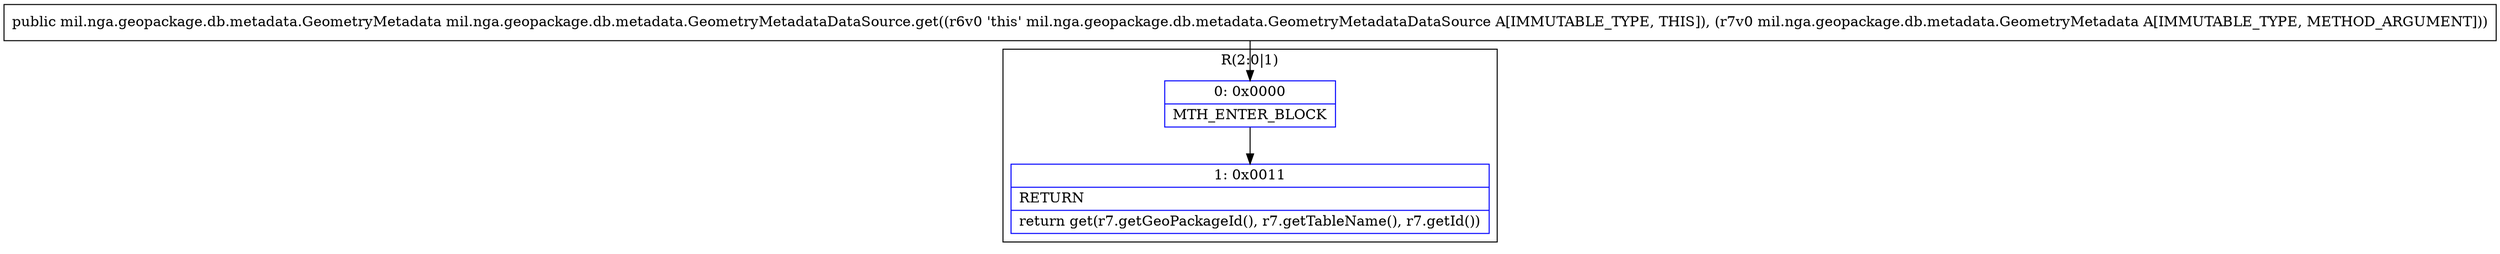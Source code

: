 digraph "CFG formil.nga.geopackage.db.metadata.GeometryMetadataDataSource.get(Lmil\/nga\/geopackage\/db\/metadata\/GeometryMetadata;)Lmil\/nga\/geopackage\/db\/metadata\/GeometryMetadata;" {
subgraph cluster_Region_335812882 {
label = "R(2:0|1)";
node [shape=record,color=blue];
Node_0 [shape=record,label="{0\:\ 0x0000|MTH_ENTER_BLOCK\l}"];
Node_1 [shape=record,label="{1\:\ 0x0011|RETURN\l|return get(r7.getGeoPackageId(), r7.getTableName(), r7.getId())\l}"];
}
MethodNode[shape=record,label="{public mil.nga.geopackage.db.metadata.GeometryMetadata mil.nga.geopackage.db.metadata.GeometryMetadataDataSource.get((r6v0 'this' mil.nga.geopackage.db.metadata.GeometryMetadataDataSource A[IMMUTABLE_TYPE, THIS]), (r7v0 mil.nga.geopackage.db.metadata.GeometryMetadata A[IMMUTABLE_TYPE, METHOD_ARGUMENT])) }"];
MethodNode -> Node_0;
Node_0 -> Node_1;
}

